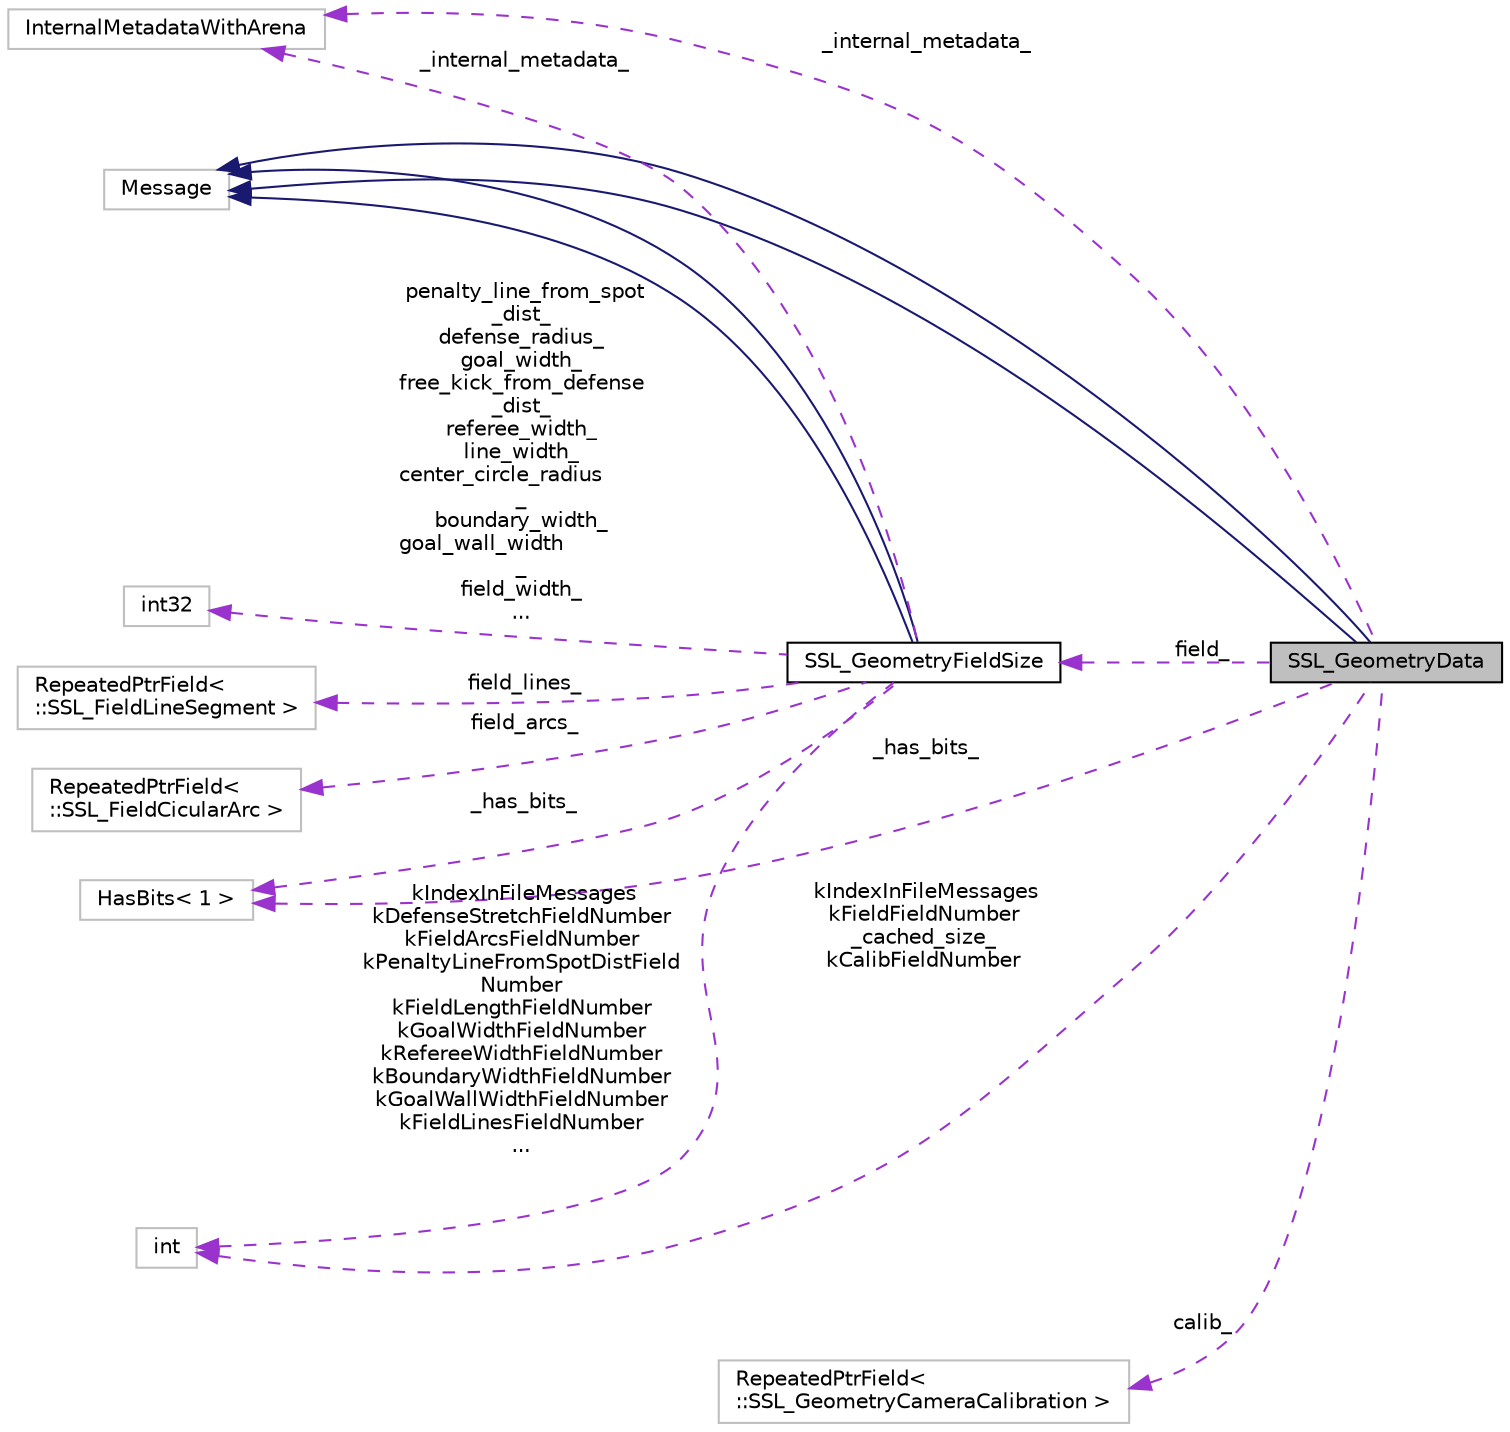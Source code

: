 digraph "SSL_GeometryData"
{
 // INTERACTIVE_SVG=YES
  edge [fontname="Helvetica",fontsize="10",labelfontname="Helvetica",labelfontsize="10"];
  node [fontname="Helvetica",fontsize="10",shape=record];
  rankdir="LR";
  Node1 [label="SSL_GeometryData",height=0.2,width=0.4,color="black", fillcolor="grey75", style="filled", fontcolor="black"];
  Node2 -> Node1 [dir="back",color="midnightblue",fontsize="10",style="solid",fontname="Helvetica"];
  Node2 [label="Message",height=0.2,width=0.4,color="grey75", fillcolor="white", style="filled"];
  Node2 -> Node1 [dir="back",color="midnightblue",fontsize="10",style="solid",fontname="Helvetica"];
  Node3 -> Node1 [dir="back",color="darkorchid3",fontsize="10",style="dashed",label=" field_" ,fontname="Helvetica"];
  Node3 [label="SSL_GeometryFieldSize",height=0.2,width=0.4,color="black", fillcolor="white", style="filled",URL="$d2/d30/class_s_s_l___geometry_field_size.html"];
  Node2 -> Node3 [dir="back",color="midnightblue",fontsize="10",style="solid",fontname="Helvetica"];
  Node2 -> Node3 [dir="back",color="midnightblue",fontsize="10",style="solid",fontname="Helvetica"];
  Node4 -> Node3 [dir="back",color="darkorchid3",fontsize="10",style="dashed",label=" penalty_line_from_spot\l_dist_\ndefense_radius_\ngoal_width_\nfree_kick_from_defense\l_dist_\nreferee_width_\nline_width_\ncenter_circle_radius\l_\nboundary_width_\ngoal_wall_width\l_\nfield_width_\n..." ,fontname="Helvetica"];
  Node4 [label="int32",height=0.2,width=0.4,color="grey75", fillcolor="white", style="filled"];
  Node5 -> Node3 [dir="back",color="darkorchid3",fontsize="10",style="dashed",label=" _has_bits_" ,fontname="Helvetica"];
  Node5 [label="HasBits\< 1 \>",height=0.2,width=0.4,color="grey75", fillcolor="white", style="filled"];
  Node6 -> Node3 [dir="back",color="darkorchid3",fontsize="10",style="dashed",label=" _internal_metadata_" ,fontname="Helvetica"];
  Node6 [label="InternalMetadataWithArena",height=0.2,width=0.4,color="grey75", fillcolor="white", style="filled"];
  Node7 -> Node3 [dir="back",color="darkorchid3",fontsize="10",style="dashed",label=" kIndexInFileMessages\nkDefenseStretchFieldNumber\nkFieldArcsFieldNumber\nkPenaltyLineFromSpotDistField\lNumber\nkFieldLengthFieldNumber\nkGoalWidthFieldNumber\nkRefereeWidthFieldNumber\nkBoundaryWidthFieldNumber\nkGoalWallWidthFieldNumber\nkFieldLinesFieldNumber\n..." ,fontname="Helvetica"];
  Node7 [label="int",height=0.2,width=0.4,color="grey75", fillcolor="white", style="filled"];
  Node8 -> Node3 [dir="back",color="darkorchid3",fontsize="10",style="dashed",label=" field_lines_" ,fontname="Helvetica"];
  Node8 [label="RepeatedPtrField\< \l::SSL_FieldLineSegment \>",height=0.2,width=0.4,color="grey75", fillcolor="white", style="filled"];
  Node9 -> Node3 [dir="back",color="darkorchid3",fontsize="10",style="dashed",label=" field_arcs_" ,fontname="Helvetica"];
  Node9 [label="RepeatedPtrField\< \l::SSL_FieldCicularArc \>",height=0.2,width=0.4,color="grey75", fillcolor="white", style="filled"];
  Node10 -> Node1 [dir="back",color="darkorchid3",fontsize="10",style="dashed",label=" calib_" ,fontname="Helvetica"];
  Node10 [label="RepeatedPtrField\< \l::SSL_GeometryCameraCalibration \>",height=0.2,width=0.4,color="grey75", fillcolor="white", style="filled"];
  Node5 -> Node1 [dir="back",color="darkorchid3",fontsize="10",style="dashed",label=" _has_bits_" ,fontname="Helvetica"];
  Node6 -> Node1 [dir="back",color="darkorchid3",fontsize="10",style="dashed",label=" _internal_metadata_" ,fontname="Helvetica"];
  Node7 -> Node1 [dir="back",color="darkorchid3",fontsize="10",style="dashed",label=" kIndexInFileMessages\nkFieldFieldNumber\n_cached_size_\nkCalibFieldNumber" ,fontname="Helvetica"];
}
